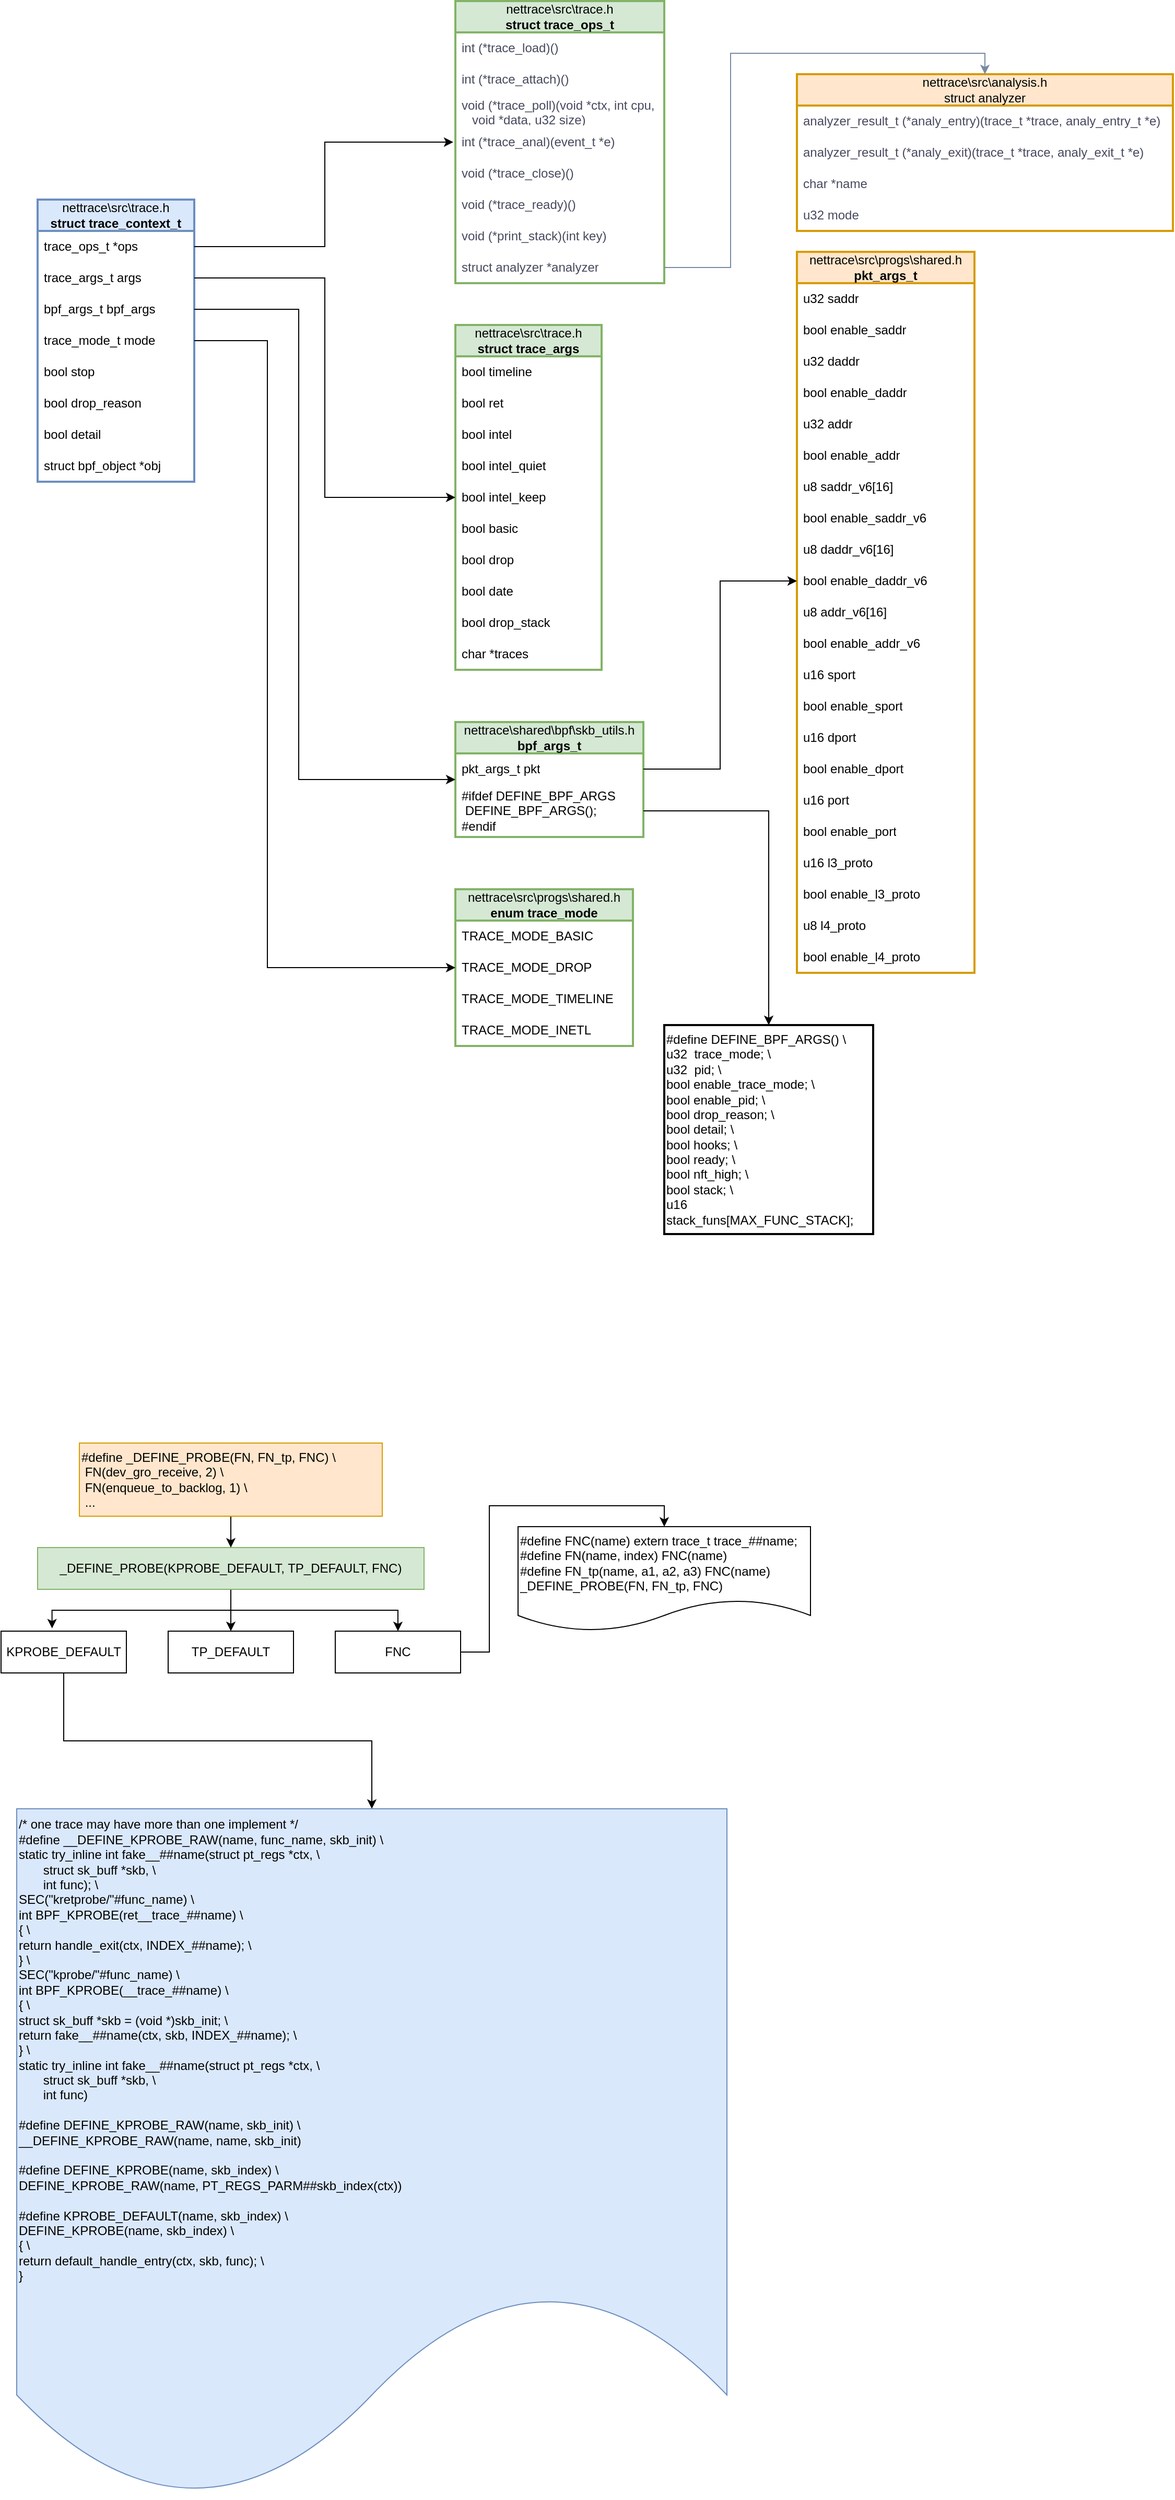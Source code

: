 <mxfile version="20.8.5" type="github">
  <diagram id="J2MnjOrFb4amIE_kZ2wo" name="第 1 页">
    <mxGraphModel dx="788" dy="2167" grid="1" gridSize="10" guides="1" tooltips="1" connect="1" arrows="1" fold="1" page="1" pageScale="1" pageWidth="827" pageHeight="1169" math="0" shadow="0">
      <root>
        <mxCell id="0" />
        <mxCell id="1" parent="0" />
        <mxCell id="d07pl93fS8qno-X2YD1w-11" value="nettrace\src\trace.h&lt;br&gt;&lt;b&gt;struct trace_ops_t&lt;/b&gt;" style="swimlane;fontStyle=0;childLayout=stackLayout;horizontal=1;startSize=30;horizontalStack=0;resizeParent=1;resizeParentMax=0;resizeLast=0;collapsible=1;marginBottom=0;whiteSpace=wrap;html=1;rounded=0;labelBackgroundColor=none;fillColor=#d5e8d4;strokeColor=#82b366;strokeWidth=2;perimeterSpacing=2;swimlaneLine=1;glass=0;shadow=0;" parent="1" vertex="1">
          <mxGeometry x="500" y="-330" width="200" height="270" as="geometry" />
        </mxCell>
        <mxCell id="d07pl93fS8qno-X2YD1w-12" value="int (*trace_load)()" style="text;strokeColor=none;fillColor=none;align=left;verticalAlign=middle;spacingLeft=4;spacingRight=4;overflow=hidden;points=[[0,0.5],[1,0.5]];portConstraint=eastwest;rotatable=0;whiteSpace=wrap;html=1;rounded=0;labelBackgroundColor=none;fontColor=#46495D;" parent="d07pl93fS8qno-X2YD1w-11" vertex="1">
          <mxGeometry y="30" width="200" height="30" as="geometry" />
        </mxCell>
        <mxCell id="d07pl93fS8qno-X2YD1w-15" value="int (*trace_attach)()" style="text;strokeColor=none;fillColor=none;align=left;verticalAlign=middle;spacingLeft=4;spacingRight=4;overflow=hidden;points=[[0,0.5],[1,0.5]];portConstraint=eastwest;rotatable=0;whiteSpace=wrap;html=1;rounded=0;labelBackgroundColor=none;fontColor=#46495D;" parent="d07pl93fS8qno-X2YD1w-11" vertex="1">
          <mxGeometry y="60" width="200" height="30" as="geometry" />
        </mxCell>
        <mxCell id="d07pl93fS8qno-X2YD1w-13" value="void (*trace_poll)(void *ctx, int cpu, &lt;br&gt;&lt;span style=&quot;white-space: pre;&quot;&gt; &lt;/span&gt;&lt;span style=&quot;white-space: pre;&quot;&gt; &lt;/span&gt;&lt;span style=&quot;white-space: pre;&quot;&gt; &lt;/span&gt;void *data, u32 size)" style="text;strokeColor=none;fillColor=none;align=left;verticalAlign=middle;spacingLeft=4;spacingRight=4;overflow=hidden;points=[[0,0.5],[1,0.5]];portConstraint=eastwest;rotatable=0;whiteSpace=wrap;html=1;rounded=0;labelBackgroundColor=none;fontColor=#46495D;" parent="d07pl93fS8qno-X2YD1w-11" vertex="1">
          <mxGeometry y="90" width="200" height="30" as="geometry" />
        </mxCell>
        <mxCell id="d07pl93fS8qno-X2YD1w-16" value="int (*trace_anal)(event_t *e)" style="text;strokeColor=none;fillColor=none;align=left;verticalAlign=middle;spacingLeft=4;spacingRight=4;overflow=hidden;points=[[0,0.5],[1,0.5]];portConstraint=eastwest;rotatable=0;whiteSpace=wrap;html=1;rounded=0;labelBackgroundColor=none;fontColor=#46495D;" parent="d07pl93fS8qno-X2YD1w-11" vertex="1">
          <mxGeometry y="120" width="200" height="30" as="geometry" />
        </mxCell>
        <mxCell id="d07pl93fS8qno-X2YD1w-14" value="void (*trace_close)()" style="text;strokeColor=none;fillColor=none;align=left;verticalAlign=middle;spacingLeft=4;spacingRight=4;overflow=hidden;points=[[0,0.5],[1,0.5]];portConstraint=eastwest;rotatable=0;whiteSpace=wrap;html=1;rounded=0;labelBackgroundColor=none;fontColor=#46495D;" parent="d07pl93fS8qno-X2YD1w-11" vertex="1">
          <mxGeometry y="150" width="200" height="30" as="geometry" />
        </mxCell>
        <mxCell id="d07pl93fS8qno-X2YD1w-17" value="void (*trace_ready)()" style="text;strokeColor=none;fillColor=none;align=left;verticalAlign=middle;spacingLeft=4;spacingRight=4;overflow=hidden;points=[[0,0.5],[1,0.5]];portConstraint=eastwest;rotatable=0;whiteSpace=wrap;html=1;rounded=0;labelBackgroundColor=none;fontColor=#46495D;" parent="d07pl93fS8qno-X2YD1w-11" vertex="1">
          <mxGeometry y="180" width="200" height="30" as="geometry" />
        </mxCell>
        <mxCell id="d07pl93fS8qno-X2YD1w-18" value="void (*print_stack)(int key)" style="text;strokeColor=none;fillColor=none;align=left;verticalAlign=middle;spacingLeft=4;spacingRight=4;overflow=hidden;points=[[0,0.5],[1,0.5]];portConstraint=eastwest;rotatable=0;whiteSpace=wrap;html=1;rounded=0;labelBackgroundColor=none;fontColor=#46495D;" parent="d07pl93fS8qno-X2YD1w-11" vertex="1">
          <mxGeometry y="210" width="200" height="30" as="geometry" />
        </mxCell>
        <mxCell id="d07pl93fS8qno-X2YD1w-19" value="struct analyzer *analyzer" style="text;strokeColor=none;fillColor=none;align=left;verticalAlign=middle;spacingLeft=4;spacingRight=4;overflow=hidden;points=[[0,0.5],[1,0.5]];portConstraint=eastwest;rotatable=0;whiteSpace=wrap;html=1;rounded=0;labelBackgroundColor=none;fontColor=#46495D;" parent="d07pl93fS8qno-X2YD1w-11" vertex="1">
          <mxGeometry y="240" width="200" height="30" as="geometry" />
        </mxCell>
        <mxCell id="d07pl93fS8qno-X2YD1w-21" value="nettrace\src\analysis.h&lt;br&gt;struct analyzer" style="swimlane;fontStyle=0;childLayout=stackLayout;horizontal=1;startSize=30;horizontalStack=0;resizeParent=1;resizeParentMax=0;resizeLast=0;collapsible=1;marginBottom=0;whiteSpace=wrap;html=1;rounded=0;labelBackgroundColor=none;fillColor=#ffe6cc;strokeColor=#d79b00;strokeWidth=2;" parent="1" vertex="1">
          <mxGeometry x="827" y="-260" width="360" height="150" as="geometry" />
        </mxCell>
        <mxCell id="d07pl93fS8qno-X2YD1w-22" value="analyzer_result_t (*analy_entry)(trace_t *trace, analy_entry_t *e)" style="text;strokeColor=none;fillColor=none;align=left;verticalAlign=middle;spacingLeft=4;spacingRight=4;overflow=hidden;points=[[0,0.5],[1,0.5]];portConstraint=eastwest;rotatable=0;whiteSpace=wrap;html=1;rounded=0;labelBackgroundColor=none;fontColor=#46495D;" parent="d07pl93fS8qno-X2YD1w-21" vertex="1">
          <mxGeometry y="30" width="360" height="30" as="geometry" />
        </mxCell>
        <mxCell id="d07pl93fS8qno-X2YD1w-23" value="analyzer_result_t (*analy_exit)(trace_t *trace, analy_exit_t *e)" style="text;strokeColor=none;fillColor=none;align=left;verticalAlign=middle;spacingLeft=4;spacingRight=4;overflow=hidden;points=[[0,0.5],[1,0.5]];portConstraint=eastwest;rotatable=0;whiteSpace=wrap;html=1;rounded=0;labelBackgroundColor=none;fontColor=#46495D;" parent="d07pl93fS8qno-X2YD1w-21" vertex="1">
          <mxGeometry y="60" width="360" height="30" as="geometry" />
        </mxCell>
        <mxCell id="d07pl93fS8qno-X2YD1w-24" value="char *name" style="text;strokeColor=none;fillColor=none;align=left;verticalAlign=middle;spacingLeft=4;spacingRight=4;overflow=hidden;points=[[0,0.5],[1,0.5]];portConstraint=eastwest;rotatable=0;whiteSpace=wrap;html=1;rounded=0;labelBackgroundColor=none;fontColor=#46495D;" parent="d07pl93fS8qno-X2YD1w-21" vertex="1">
          <mxGeometry y="90" width="360" height="30" as="geometry" />
        </mxCell>
        <mxCell id="d07pl93fS8qno-X2YD1w-25" value="u32 mode" style="text;strokeColor=none;fillColor=none;align=left;verticalAlign=middle;spacingLeft=4;spacingRight=4;overflow=hidden;points=[[0,0.5],[1,0.5]];portConstraint=eastwest;rotatable=0;whiteSpace=wrap;html=1;rounded=0;labelBackgroundColor=none;fontColor=#46495D;" parent="d07pl93fS8qno-X2YD1w-21" vertex="1">
          <mxGeometry y="120" width="360" height="30" as="geometry" />
        </mxCell>
        <mxCell id="d07pl93fS8qno-X2YD1w-27" style="edgeStyle=orthogonalEdgeStyle;rounded=0;orthogonalLoop=1;jettySize=auto;html=1;exitX=1;exitY=0.5;exitDx=0;exitDy=0;entryX=0.5;entryY=0;entryDx=0;entryDy=0;labelBackgroundColor=none;fontColor=default;strokeColor=#788AA3;" parent="1" source="d07pl93fS8qno-X2YD1w-19" target="d07pl93fS8qno-X2YD1w-21" edge="1">
          <mxGeometry relative="1" as="geometry" />
        </mxCell>
        <mxCell id="d07pl93fS8qno-X2YD1w-28" value="nettrace\src\trace.h&lt;br&gt;&lt;b&gt;struct trace_context_t&lt;/b&gt;" style="swimlane;fontStyle=0;childLayout=stackLayout;horizontal=1;startSize=30;horizontalStack=0;resizeParent=1;resizeParentMax=0;resizeLast=0;collapsible=1;marginBottom=0;whiteSpace=wrap;html=1;fillColor=#dae8fc;strokeColor=#6c8ebf;strokeWidth=2;" parent="1" vertex="1">
          <mxGeometry x="100" y="-140" width="150" height="270" as="geometry" />
        </mxCell>
        <mxCell id="d07pl93fS8qno-X2YD1w-29" value="trace_ops_t *ops" style="text;strokeColor=none;fillColor=none;align=left;verticalAlign=middle;spacingLeft=4;spacingRight=4;overflow=hidden;points=[[0,0.5],[1,0.5]];portConstraint=eastwest;rotatable=0;whiteSpace=wrap;html=1;" parent="d07pl93fS8qno-X2YD1w-28" vertex="1">
          <mxGeometry y="30" width="150" height="30" as="geometry" />
        </mxCell>
        <mxCell id="d07pl93fS8qno-X2YD1w-30" value="trace_args_t args" style="text;strokeColor=none;fillColor=none;align=left;verticalAlign=middle;spacingLeft=4;spacingRight=4;overflow=hidden;points=[[0,0.5],[1,0.5]];portConstraint=eastwest;rotatable=0;whiteSpace=wrap;html=1;" parent="d07pl93fS8qno-X2YD1w-28" vertex="1">
          <mxGeometry y="60" width="150" height="30" as="geometry" />
        </mxCell>
        <mxCell id="d07pl93fS8qno-X2YD1w-31" value="bpf_args_t bpf_args" style="text;strokeColor=none;fillColor=none;align=left;verticalAlign=middle;spacingLeft=4;spacingRight=4;overflow=hidden;points=[[0,0.5],[1,0.5]];portConstraint=eastwest;rotatable=0;whiteSpace=wrap;html=1;" parent="d07pl93fS8qno-X2YD1w-28" vertex="1">
          <mxGeometry y="90" width="150" height="30" as="geometry" />
        </mxCell>
        <mxCell id="d07pl93fS8qno-X2YD1w-34" value="trace_mode_t mode" style="text;strokeColor=none;fillColor=none;align=left;verticalAlign=middle;spacingLeft=4;spacingRight=4;overflow=hidden;points=[[0,0.5],[1,0.5]];portConstraint=eastwest;rotatable=0;whiteSpace=wrap;html=1;" parent="d07pl93fS8qno-X2YD1w-28" vertex="1">
          <mxGeometry y="120" width="150" height="30" as="geometry" />
        </mxCell>
        <mxCell id="d07pl93fS8qno-X2YD1w-35" value="bool  stop" style="text;strokeColor=none;fillColor=none;align=left;verticalAlign=middle;spacingLeft=4;spacingRight=4;overflow=hidden;points=[[0,0.5],[1,0.5]];portConstraint=eastwest;rotatable=0;whiteSpace=wrap;html=1;" parent="d07pl93fS8qno-X2YD1w-28" vertex="1">
          <mxGeometry y="150" width="150" height="30" as="geometry" />
        </mxCell>
        <mxCell id="d07pl93fS8qno-X2YD1w-36" value="bool  drop_reason" style="text;strokeColor=none;fillColor=none;align=left;verticalAlign=middle;spacingLeft=4;spacingRight=4;overflow=hidden;points=[[0,0.5],[1,0.5]];portConstraint=eastwest;rotatable=0;whiteSpace=wrap;html=1;" parent="d07pl93fS8qno-X2YD1w-28" vertex="1">
          <mxGeometry y="180" width="150" height="30" as="geometry" />
        </mxCell>
        <mxCell id="d07pl93fS8qno-X2YD1w-37" value="bool  detail" style="text;strokeColor=none;fillColor=none;align=left;verticalAlign=middle;spacingLeft=4;spacingRight=4;overflow=hidden;points=[[0,0.5],[1,0.5]];portConstraint=eastwest;rotatable=0;whiteSpace=wrap;html=1;" parent="d07pl93fS8qno-X2YD1w-28" vertex="1">
          <mxGeometry y="210" width="150" height="30" as="geometry" />
        </mxCell>
        <mxCell id="d07pl93fS8qno-X2YD1w-32" value="struct bpf_object *obj" style="text;strokeColor=none;fillColor=none;align=left;verticalAlign=middle;spacingLeft=4;spacingRight=4;overflow=hidden;points=[[0,0.5],[1,0.5]];portConstraint=eastwest;rotatable=0;whiteSpace=wrap;html=1;" parent="d07pl93fS8qno-X2YD1w-28" vertex="1">
          <mxGeometry y="240" width="150" height="30" as="geometry" />
        </mxCell>
        <mxCell id="d07pl93fS8qno-X2YD1w-39" value="nettrace\src\trace.h&lt;br&gt;&lt;b&gt;struct trace_args&lt;/b&gt;" style="swimlane;fontStyle=0;childLayout=stackLayout;horizontal=1;startSize=30;horizontalStack=0;resizeParent=1;resizeParentMax=0;resizeLast=0;collapsible=1;marginBottom=0;whiteSpace=wrap;html=1;rounded=0;shadow=0;glass=0;sketch=0;strokeWidth=2;fillColor=#d5e8d4;strokeColor=#82b366;" parent="1" vertex="1">
          <mxGeometry x="500" y="-20" width="140" height="330" as="geometry" />
        </mxCell>
        <mxCell id="d07pl93fS8qno-X2YD1w-40" value="bool timeline" style="text;strokeColor=none;fillColor=none;align=left;verticalAlign=middle;spacingLeft=4;spacingRight=4;overflow=hidden;points=[[0,0.5],[1,0.5]];portConstraint=eastwest;rotatable=0;whiteSpace=wrap;html=1;rounded=0;shadow=0;glass=0;sketch=0;strokeWidth=2;" parent="d07pl93fS8qno-X2YD1w-39" vertex="1">
          <mxGeometry y="30" width="140" height="30" as="geometry" />
        </mxCell>
        <mxCell id="d07pl93fS8qno-X2YD1w-41" value="bool ret" style="text;strokeColor=none;fillColor=none;align=left;verticalAlign=middle;spacingLeft=4;spacingRight=4;overflow=hidden;points=[[0,0.5],[1,0.5]];portConstraint=eastwest;rotatable=0;whiteSpace=wrap;html=1;rounded=0;shadow=0;glass=0;sketch=0;strokeWidth=2;" parent="d07pl93fS8qno-X2YD1w-39" vertex="1">
          <mxGeometry y="60" width="140" height="30" as="geometry" />
        </mxCell>
        <mxCell id="d07pl93fS8qno-X2YD1w-47" value="bool intel" style="text;strokeColor=none;fillColor=none;align=left;verticalAlign=middle;spacingLeft=4;spacingRight=4;overflow=hidden;points=[[0,0.5],[1,0.5]];portConstraint=eastwest;rotatable=0;whiteSpace=wrap;html=1;rounded=0;shadow=0;glass=0;sketch=0;strokeWidth=2;" parent="d07pl93fS8qno-X2YD1w-39" vertex="1">
          <mxGeometry y="90" width="140" height="30" as="geometry" />
        </mxCell>
        <mxCell id="d07pl93fS8qno-X2YD1w-48" value="bool intel_quiet" style="text;strokeColor=none;fillColor=none;align=left;verticalAlign=middle;spacingLeft=4;spacingRight=4;overflow=hidden;points=[[0,0.5],[1,0.5]];portConstraint=eastwest;rotatable=0;whiteSpace=wrap;html=1;rounded=0;shadow=0;glass=0;sketch=0;strokeWidth=2;" parent="d07pl93fS8qno-X2YD1w-39" vertex="1">
          <mxGeometry y="120" width="140" height="30" as="geometry" />
        </mxCell>
        <mxCell id="d07pl93fS8qno-X2YD1w-49" value="bool intel_keep" style="text;strokeColor=none;fillColor=none;align=left;verticalAlign=middle;spacingLeft=4;spacingRight=4;overflow=hidden;points=[[0,0.5],[1,0.5]];portConstraint=eastwest;rotatable=0;whiteSpace=wrap;html=1;rounded=0;shadow=0;glass=0;sketch=0;strokeWidth=2;" parent="d07pl93fS8qno-X2YD1w-39" vertex="1">
          <mxGeometry y="150" width="140" height="30" as="geometry" />
        </mxCell>
        <mxCell id="d07pl93fS8qno-X2YD1w-51" value="bool basic" style="text;strokeColor=none;fillColor=none;align=left;verticalAlign=middle;spacingLeft=4;spacingRight=4;overflow=hidden;points=[[0,0.5],[1,0.5]];portConstraint=eastwest;rotatable=0;whiteSpace=wrap;html=1;rounded=0;shadow=0;glass=0;sketch=0;strokeWidth=2;" parent="d07pl93fS8qno-X2YD1w-39" vertex="1">
          <mxGeometry y="180" width="140" height="30" as="geometry" />
        </mxCell>
        <mxCell id="d07pl93fS8qno-X2YD1w-52" value="bool drop" style="text;strokeColor=none;fillColor=none;align=left;verticalAlign=middle;spacingLeft=4;spacingRight=4;overflow=hidden;points=[[0,0.5],[1,0.5]];portConstraint=eastwest;rotatable=0;whiteSpace=wrap;html=1;rounded=0;shadow=0;glass=0;sketch=0;strokeWidth=2;" parent="d07pl93fS8qno-X2YD1w-39" vertex="1">
          <mxGeometry y="210" width="140" height="30" as="geometry" />
        </mxCell>
        <mxCell id="d07pl93fS8qno-X2YD1w-53" value="bool date" style="text;strokeColor=none;fillColor=none;align=left;verticalAlign=middle;spacingLeft=4;spacingRight=4;overflow=hidden;points=[[0,0.5],[1,0.5]];portConstraint=eastwest;rotatable=0;whiteSpace=wrap;html=1;rounded=0;shadow=0;glass=0;sketch=0;strokeWidth=2;" parent="d07pl93fS8qno-X2YD1w-39" vertex="1">
          <mxGeometry y="240" width="140" height="30" as="geometry" />
        </mxCell>
        <mxCell id="d07pl93fS8qno-X2YD1w-54" value="bool drop_stack" style="text;strokeColor=none;fillColor=none;align=left;verticalAlign=middle;spacingLeft=4;spacingRight=4;overflow=hidden;points=[[0,0.5],[1,0.5]];portConstraint=eastwest;rotatable=0;whiteSpace=wrap;html=1;rounded=0;shadow=0;glass=0;sketch=0;strokeWidth=2;" parent="d07pl93fS8qno-X2YD1w-39" vertex="1">
          <mxGeometry y="270" width="140" height="30" as="geometry" />
        </mxCell>
        <mxCell id="d07pl93fS8qno-X2YD1w-42" value="char *traces" style="text;strokeColor=none;fillColor=none;align=left;verticalAlign=middle;spacingLeft=4;spacingRight=4;overflow=hidden;points=[[0,0.5],[1,0.5]];portConstraint=eastwest;rotatable=0;whiteSpace=wrap;html=1;rounded=0;shadow=0;glass=0;sketch=0;strokeWidth=2;" parent="d07pl93fS8qno-X2YD1w-39" vertex="1">
          <mxGeometry y="300" width="140" height="30" as="geometry" />
        </mxCell>
        <mxCell id="d07pl93fS8qno-X2YD1w-45" style="edgeStyle=orthogonalEdgeStyle;rounded=0;orthogonalLoop=1;jettySize=auto;html=1;exitX=1;exitY=0.5;exitDx=0;exitDy=0;" parent="1" source="d07pl93fS8qno-X2YD1w-29" target="d07pl93fS8qno-X2YD1w-11" edge="1">
          <mxGeometry relative="1" as="geometry" />
        </mxCell>
        <mxCell id="d07pl93fS8qno-X2YD1w-55" style="edgeStyle=orthogonalEdgeStyle;rounded=0;orthogonalLoop=1;jettySize=auto;html=1;exitX=1;exitY=0.5;exitDx=0;exitDy=0;entryX=0;entryY=0.5;entryDx=0;entryDy=0;" parent="1" source="d07pl93fS8qno-X2YD1w-30" target="d07pl93fS8qno-X2YD1w-49" edge="1">
          <mxGeometry relative="1" as="geometry" />
        </mxCell>
        <mxCell id="d07pl93fS8qno-X2YD1w-56" value="nettrace\shared\bpf\skb_utils.h&lt;br&gt;&lt;b&gt;bpf_args_t&lt;/b&gt;" style="swimlane;fontStyle=0;childLayout=stackLayout;horizontal=1;startSize=30;horizontalStack=0;resizeParent=1;resizeParentMax=0;resizeLast=0;collapsible=1;marginBottom=0;whiteSpace=wrap;html=1;rounded=0;shadow=0;glass=0;sketch=0;strokeWidth=2;fillColor=#d5e8d4;strokeColor=#82b366;" parent="1" vertex="1">
          <mxGeometry x="500" y="360" width="180" height="110" as="geometry" />
        </mxCell>
        <mxCell id="d07pl93fS8qno-X2YD1w-57" value="pkt_args_t pkt" style="text;strokeColor=none;fillColor=none;align=left;verticalAlign=middle;spacingLeft=4;spacingRight=4;overflow=hidden;points=[[0,0.5],[1,0.5]];portConstraint=eastwest;rotatable=0;whiteSpace=wrap;html=1;rounded=0;shadow=0;glass=0;sketch=0;strokeWidth=2;" parent="d07pl93fS8qno-X2YD1w-56" vertex="1">
          <mxGeometry y="30" width="180" height="30" as="geometry" />
        </mxCell>
        <mxCell id="d07pl93fS8qno-X2YD1w-58" value="&lt;div&gt;#ifdef DEFINE_BPF_ARGS&lt;/div&gt;&lt;div&gt; &lt;span style=&quot;white-space: pre;&quot;&gt; &lt;/span&gt;DEFINE_BPF_ARGS();&lt;/div&gt;&lt;div&gt;#endif&lt;/div&gt;" style="text;strokeColor=none;fillColor=none;align=left;verticalAlign=middle;spacingLeft=4;spacingRight=4;overflow=hidden;points=[[0,0.5],[1,0.5]];portConstraint=eastwest;rotatable=0;whiteSpace=wrap;html=1;rounded=0;shadow=0;glass=0;sketch=0;strokeWidth=2;" parent="d07pl93fS8qno-X2YD1w-56" vertex="1">
          <mxGeometry y="60" width="180" height="50" as="geometry" />
        </mxCell>
        <mxCell id="d07pl93fS8qno-X2YD1w-60" value="&lt;div&gt;#define DEFINE_BPF_ARGS() \&lt;/div&gt;&lt;div&gt;&lt;span style=&quot;&quot;&gt; &lt;/span&gt;u32&amp;nbsp; trace_mode;&lt;span style=&quot;&quot;&gt; &lt;/span&gt;\&lt;/div&gt;&lt;div&gt;&lt;span style=&quot;&quot;&gt; &lt;/span&gt;u32&amp;nbsp; pid;&lt;span style=&quot;&quot;&gt;  &lt;/span&gt;\&lt;/div&gt;&lt;div&gt;&lt;span style=&quot;&quot;&gt; &lt;/span&gt;bool enable_trace_mode;&lt;span style=&quot;&quot;&gt; &lt;/span&gt;\&lt;/div&gt;&lt;div&gt;&lt;span style=&quot;&quot;&gt; &lt;/span&gt;bool enable_pid;&lt;span style=&quot;&quot;&gt; &lt;/span&gt;\&lt;/div&gt;&lt;div&gt;&lt;span style=&quot;&quot;&gt; &lt;/span&gt;bool drop_reason;&lt;span style=&quot;&quot;&gt; &lt;/span&gt;\&lt;/div&gt;&lt;div&gt;&lt;span style=&quot;&quot;&gt; &lt;/span&gt;bool detail;&lt;span style=&quot;&quot;&gt;  &lt;/span&gt;\&lt;/div&gt;&lt;div&gt;&lt;span style=&quot;&quot;&gt; &lt;/span&gt;bool hooks;&lt;span style=&quot;&quot;&gt;  &lt;/span&gt;\&lt;/div&gt;&lt;div&gt;&lt;span style=&quot;&quot;&gt; &lt;/span&gt;bool ready;&lt;span style=&quot;&quot;&gt;  &lt;/span&gt;\&lt;/div&gt;&lt;div&gt;&lt;span style=&quot;&quot;&gt; &lt;/span&gt;bool nft_high;&lt;span style=&quot;&quot;&gt;  &lt;/span&gt;\&lt;/div&gt;&lt;div&gt;&lt;span style=&quot;&quot;&gt; &lt;/span&gt;bool stack;&lt;span style=&quot;&quot;&gt;  &lt;/span&gt;\&lt;/div&gt;&lt;div&gt;&lt;span style=&quot;&quot;&gt; &lt;/span&gt;u16&amp;nbsp; stack_funs[MAX_FUNC_STACK];&lt;/div&gt;" style="whiteSpace=wrap;html=1;aspect=fixed;rounded=0;shadow=0;glass=0;sketch=0;strokeWidth=2;align=left;" parent="1" vertex="1">
          <mxGeometry x="700" y="650" width="200" height="200" as="geometry" />
        </mxCell>
        <mxCell id="d07pl93fS8qno-X2YD1w-62" style="edgeStyle=orthogonalEdgeStyle;rounded=0;orthogonalLoop=1;jettySize=auto;html=1;exitX=1;exitY=0.5;exitDx=0;exitDy=0;entryX=0.5;entryY=0;entryDx=0;entryDy=0;" parent="1" source="d07pl93fS8qno-X2YD1w-58" target="d07pl93fS8qno-X2YD1w-60" edge="1">
          <mxGeometry relative="1" as="geometry" />
        </mxCell>
        <mxCell id="d07pl93fS8qno-X2YD1w-63" style="edgeStyle=orthogonalEdgeStyle;rounded=0;orthogonalLoop=1;jettySize=auto;html=1;exitX=1;exitY=0.5;exitDx=0;exitDy=0;entryX=0;entryY=0.5;entryDx=0;entryDy=0;" parent="1" source="d07pl93fS8qno-X2YD1w-31" target="d07pl93fS8qno-X2YD1w-56" edge="1">
          <mxGeometry relative="1" as="geometry">
            <Array as="points">
              <mxPoint x="350" y="-35" />
              <mxPoint x="350" y="415" />
            </Array>
          </mxGeometry>
        </mxCell>
        <mxCell id="d07pl93fS8qno-X2YD1w-64" value="nettrace\src\progs\shared.h&lt;br&gt;&lt;b&gt;enum trace_mode&lt;/b&gt;" style="swimlane;fontStyle=0;childLayout=stackLayout;horizontal=1;startSize=30;horizontalStack=0;resizeParent=1;resizeParentMax=0;resizeLast=0;collapsible=1;marginBottom=0;whiteSpace=wrap;html=1;rounded=0;shadow=0;glass=0;sketch=0;strokeWidth=2;fillColor=#d5e8d4;strokeColor=#82b366;" parent="1" vertex="1">
          <mxGeometry x="500" y="520" width="170" height="150" as="geometry" />
        </mxCell>
        <mxCell id="d07pl93fS8qno-X2YD1w-65" value="TRACE_MODE_BASIC" style="text;strokeColor=none;fillColor=none;align=left;verticalAlign=middle;spacingLeft=4;spacingRight=4;overflow=hidden;points=[[0,0.5],[1,0.5]];portConstraint=eastwest;rotatable=0;whiteSpace=wrap;html=1;rounded=0;shadow=0;glass=0;sketch=0;strokeWidth=2;" parent="d07pl93fS8qno-X2YD1w-64" vertex="1">
          <mxGeometry y="30" width="170" height="30" as="geometry" />
        </mxCell>
        <mxCell id="d07pl93fS8qno-X2YD1w-66" value="TRACE_MODE_DROP" style="text;strokeColor=none;fillColor=none;align=left;verticalAlign=middle;spacingLeft=4;spacingRight=4;overflow=hidden;points=[[0,0.5],[1,0.5]];portConstraint=eastwest;rotatable=0;whiteSpace=wrap;html=1;rounded=0;shadow=0;glass=0;sketch=0;strokeWidth=2;" parent="d07pl93fS8qno-X2YD1w-64" vertex="1">
          <mxGeometry y="60" width="170" height="30" as="geometry" />
        </mxCell>
        <mxCell id="d07pl93fS8qno-X2YD1w-68" value="TRACE_MODE_TIMELINE" style="text;strokeColor=none;fillColor=none;align=left;verticalAlign=middle;spacingLeft=4;spacingRight=4;overflow=hidden;points=[[0,0.5],[1,0.5]];portConstraint=eastwest;rotatable=0;whiteSpace=wrap;html=1;rounded=0;shadow=0;glass=0;sketch=0;strokeWidth=2;" parent="d07pl93fS8qno-X2YD1w-64" vertex="1">
          <mxGeometry y="90" width="170" height="30" as="geometry" />
        </mxCell>
        <mxCell id="d07pl93fS8qno-X2YD1w-67" value="TRACE_MODE_INETL" style="text;strokeColor=none;fillColor=none;align=left;verticalAlign=middle;spacingLeft=4;spacingRight=4;overflow=hidden;points=[[0,0.5],[1,0.5]];portConstraint=eastwest;rotatable=0;whiteSpace=wrap;html=1;rounded=0;shadow=0;glass=0;sketch=0;strokeWidth=2;" parent="d07pl93fS8qno-X2YD1w-64" vertex="1">
          <mxGeometry y="120" width="170" height="30" as="geometry" />
        </mxCell>
        <mxCell id="d07pl93fS8qno-X2YD1w-69" style="edgeStyle=orthogonalEdgeStyle;rounded=0;orthogonalLoop=1;jettySize=auto;html=1;exitX=1;exitY=0.5;exitDx=0;exitDy=0;" parent="1" source="d07pl93fS8qno-X2YD1w-34" target="d07pl93fS8qno-X2YD1w-66" edge="1">
          <mxGeometry relative="1" as="geometry">
            <Array as="points">
              <mxPoint x="320" y="-5" />
              <mxPoint x="320" y="595" />
            </Array>
          </mxGeometry>
        </mxCell>
        <mxCell id="WR6IVmyZv5QHbgeaVstu-1" value="nettrace\src\progs\shared.h&lt;b&gt;&lt;br&gt;pkt_args_t&lt;/b&gt;" style="swimlane;fontStyle=0;childLayout=stackLayout;horizontal=1;startSize=30;horizontalStack=0;resizeParent=1;resizeParentMax=0;resizeLast=0;collapsible=1;marginBottom=0;whiteSpace=wrap;html=1;strokeWidth=2;fillColor=#ffe6cc;strokeColor=#d79b00;" parent="1" vertex="1">
          <mxGeometry x="827" y="-90" width="170" height="690" as="geometry" />
        </mxCell>
        <mxCell id="WR6IVmyZv5QHbgeaVstu-2" value="u32 saddr" style="text;strokeColor=none;fillColor=none;align=left;verticalAlign=middle;spacingLeft=4;spacingRight=4;overflow=hidden;points=[[0,0.5],[1,0.5]];portConstraint=eastwest;rotatable=0;whiteSpace=wrap;html=1;strokeWidth=2;" parent="WR6IVmyZv5QHbgeaVstu-1" vertex="1">
          <mxGeometry y="30" width="170" height="30" as="geometry" />
        </mxCell>
        <mxCell id="WR6IVmyZv5QHbgeaVstu-3" value="bool enable_saddr" style="text;strokeColor=none;fillColor=none;align=left;verticalAlign=middle;spacingLeft=4;spacingRight=4;overflow=hidden;points=[[0,0.5],[1,0.5]];portConstraint=eastwest;rotatable=0;whiteSpace=wrap;html=1;strokeWidth=2;" parent="WR6IVmyZv5QHbgeaVstu-1" vertex="1">
          <mxGeometry y="60" width="170" height="30" as="geometry" />
        </mxCell>
        <mxCell id="WR6IVmyZv5QHbgeaVstu-5" value="u32 daddr" style="text;strokeColor=none;fillColor=none;align=left;verticalAlign=middle;spacingLeft=4;spacingRight=4;overflow=hidden;points=[[0,0.5],[1,0.5]];portConstraint=eastwest;rotatable=0;whiteSpace=wrap;html=1;strokeWidth=2;" parent="WR6IVmyZv5QHbgeaVstu-1" vertex="1">
          <mxGeometry y="90" width="170" height="30" as="geometry" />
        </mxCell>
        <mxCell id="WR6IVmyZv5QHbgeaVstu-6" value="bool enable_daddr" style="text;strokeColor=none;fillColor=none;align=left;verticalAlign=middle;spacingLeft=4;spacingRight=4;overflow=hidden;points=[[0,0.5],[1,0.5]];portConstraint=eastwest;rotatable=0;whiteSpace=wrap;html=1;strokeWidth=2;" parent="WR6IVmyZv5QHbgeaVstu-1" vertex="1">
          <mxGeometry y="120" width="170" height="30" as="geometry" />
        </mxCell>
        <mxCell id="WR6IVmyZv5QHbgeaVstu-7" value="u32 addr" style="text;strokeColor=none;fillColor=none;align=left;verticalAlign=middle;spacingLeft=4;spacingRight=4;overflow=hidden;points=[[0,0.5],[1,0.5]];portConstraint=eastwest;rotatable=0;whiteSpace=wrap;html=1;strokeWidth=2;" parent="WR6IVmyZv5QHbgeaVstu-1" vertex="1">
          <mxGeometry y="150" width="170" height="30" as="geometry" />
        </mxCell>
        <mxCell id="WR6IVmyZv5QHbgeaVstu-8" value="bool enable_addr" style="text;strokeColor=none;fillColor=none;align=left;verticalAlign=middle;spacingLeft=4;spacingRight=4;overflow=hidden;points=[[0,0.5],[1,0.5]];portConstraint=eastwest;rotatable=0;whiteSpace=wrap;html=1;strokeWidth=2;" parent="WR6IVmyZv5QHbgeaVstu-1" vertex="1">
          <mxGeometry y="180" width="170" height="30" as="geometry" />
        </mxCell>
        <mxCell id="WR6IVmyZv5QHbgeaVstu-9" value="u8 saddr_v6[16]" style="text;strokeColor=none;fillColor=none;align=left;verticalAlign=middle;spacingLeft=4;spacingRight=4;overflow=hidden;points=[[0,0.5],[1,0.5]];portConstraint=eastwest;rotatable=0;whiteSpace=wrap;html=1;strokeWidth=2;" parent="WR6IVmyZv5QHbgeaVstu-1" vertex="1">
          <mxGeometry y="210" width="170" height="30" as="geometry" />
        </mxCell>
        <mxCell id="WR6IVmyZv5QHbgeaVstu-10" value="bool enable_saddr_v6" style="text;strokeColor=none;fillColor=none;align=left;verticalAlign=middle;spacingLeft=4;spacingRight=4;overflow=hidden;points=[[0,0.5],[1,0.5]];portConstraint=eastwest;rotatable=0;whiteSpace=wrap;html=1;strokeWidth=2;" parent="WR6IVmyZv5QHbgeaVstu-1" vertex="1">
          <mxGeometry y="240" width="170" height="30" as="geometry" />
        </mxCell>
        <mxCell id="WR6IVmyZv5QHbgeaVstu-11" value="u8 daddr_v6[16]" style="text;strokeColor=none;fillColor=none;align=left;verticalAlign=middle;spacingLeft=4;spacingRight=4;overflow=hidden;points=[[0,0.5],[1,0.5]];portConstraint=eastwest;rotatable=0;whiteSpace=wrap;html=1;strokeWidth=2;" parent="WR6IVmyZv5QHbgeaVstu-1" vertex="1">
          <mxGeometry y="270" width="170" height="30" as="geometry" />
        </mxCell>
        <mxCell id="WR6IVmyZv5QHbgeaVstu-12" value="bool enable_daddr_v6" style="text;strokeColor=none;fillColor=none;align=left;verticalAlign=middle;spacingLeft=4;spacingRight=4;overflow=hidden;points=[[0,0.5],[1,0.5]];portConstraint=eastwest;rotatable=0;whiteSpace=wrap;html=1;strokeWidth=2;" parent="WR6IVmyZv5QHbgeaVstu-1" vertex="1">
          <mxGeometry y="300" width="170" height="30" as="geometry" />
        </mxCell>
        <mxCell id="WR6IVmyZv5QHbgeaVstu-13" value="u8 addr_v6[16]" style="text;strokeColor=none;fillColor=none;align=left;verticalAlign=middle;spacingLeft=4;spacingRight=4;overflow=hidden;points=[[0,0.5],[1,0.5]];portConstraint=eastwest;rotatable=0;whiteSpace=wrap;html=1;strokeWidth=2;" parent="WR6IVmyZv5QHbgeaVstu-1" vertex="1">
          <mxGeometry y="330" width="170" height="30" as="geometry" />
        </mxCell>
        <mxCell id="WR6IVmyZv5QHbgeaVstu-14" value="bool enable_addr_v6" style="text;strokeColor=none;fillColor=none;align=left;verticalAlign=middle;spacingLeft=4;spacingRight=4;overflow=hidden;points=[[0,0.5],[1,0.5]];portConstraint=eastwest;rotatable=0;whiteSpace=wrap;html=1;strokeWidth=2;" parent="WR6IVmyZv5QHbgeaVstu-1" vertex="1">
          <mxGeometry y="360" width="170" height="30" as="geometry" />
        </mxCell>
        <mxCell id="WR6IVmyZv5QHbgeaVstu-15" value="u16 sport" style="text;strokeColor=none;fillColor=none;align=left;verticalAlign=middle;spacingLeft=4;spacingRight=4;overflow=hidden;points=[[0,0.5],[1,0.5]];portConstraint=eastwest;rotatable=0;whiteSpace=wrap;html=1;strokeWidth=2;" parent="WR6IVmyZv5QHbgeaVstu-1" vertex="1">
          <mxGeometry y="390" width="170" height="30" as="geometry" />
        </mxCell>
        <mxCell id="WR6IVmyZv5QHbgeaVstu-17" value="bool enable_sport" style="text;strokeColor=none;fillColor=none;align=left;verticalAlign=middle;spacingLeft=4;spacingRight=4;overflow=hidden;points=[[0,0.5],[1,0.5]];portConstraint=eastwest;rotatable=0;whiteSpace=wrap;html=1;strokeWidth=2;" parent="WR6IVmyZv5QHbgeaVstu-1" vertex="1">
          <mxGeometry y="420" width="170" height="30" as="geometry" />
        </mxCell>
        <mxCell id="WR6IVmyZv5QHbgeaVstu-18" value="u16 dport" style="text;strokeColor=none;fillColor=none;align=left;verticalAlign=middle;spacingLeft=4;spacingRight=4;overflow=hidden;points=[[0,0.5],[1,0.5]];portConstraint=eastwest;rotatable=0;whiteSpace=wrap;html=1;strokeWidth=2;" parent="WR6IVmyZv5QHbgeaVstu-1" vertex="1">
          <mxGeometry y="450" width="170" height="30" as="geometry" />
        </mxCell>
        <mxCell id="WR6IVmyZv5QHbgeaVstu-19" value="bool enable_dport" style="text;strokeColor=none;fillColor=none;align=left;verticalAlign=middle;spacingLeft=4;spacingRight=4;overflow=hidden;points=[[0,0.5],[1,0.5]];portConstraint=eastwest;rotatable=0;whiteSpace=wrap;html=1;strokeWidth=2;" parent="WR6IVmyZv5QHbgeaVstu-1" vertex="1">
          <mxGeometry y="480" width="170" height="30" as="geometry" />
        </mxCell>
        <mxCell id="WR6IVmyZv5QHbgeaVstu-20" value="u16 port" style="text;strokeColor=none;fillColor=none;align=left;verticalAlign=middle;spacingLeft=4;spacingRight=4;overflow=hidden;points=[[0,0.5],[1,0.5]];portConstraint=eastwest;rotatable=0;whiteSpace=wrap;html=1;strokeWidth=2;" parent="WR6IVmyZv5QHbgeaVstu-1" vertex="1">
          <mxGeometry y="510" width="170" height="30" as="geometry" />
        </mxCell>
        <mxCell id="WR6IVmyZv5QHbgeaVstu-21" value="bool enable_port" style="text;strokeColor=none;fillColor=none;align=left;verticalAlign=middle;spacingLeft=4;spacingRight=4;overflow=hidden;points=[[0,0.5],[1,0.5]];portConstraint=eastwest;rotatable=0;whiteSpace=wrap;html=1;strokeWidth=2;" parent="WR6IVmyZv5QHbgeaVstu-1" vertex="1">
          <mxGeometry y="540" width="170" height="30" as="geometry" />
        </mxCell>
        <mxCell id="WR6IVmyZv5QHbgeaVstu-22" value="u16 l3_proto" style="text;strokeColor=none;fillColor=none;align=left;verticalAlign=middle;spacingLeft=4;spacingRight=4;overflow=hidden;points=[[0,0.5],[1,0.5]];portConstraint=eastwest;rotatable=0;whiteSpace=wrap;html=1;strokeWidth=2;" parent="WR6IVmyZv5QHbgeaVstu-1" vertex="1">
          <mxGeometry y="570" width="170" height="30" as="geometry" />
        </mxCell>
        <mxCell id="WR6IVmyZv5QHbgeaVstu-23" value="bool enable_l3_proto" style="text;strokeColor=none;fillColor=none;align=left;verticalAlign=middle;spacingLeft=4;spacingRight=4;overflow=hidden;points=[[0,0.5],[1,0.5]];portConstraint=eastwest;rotatable=0;whiteSpace=wrap;html=1;strokeWidth=2;" parent="WR6IVmyZv5QHbgeaVstu-1" vertex="1">
          <mxGeometry y="600" width="170" height="30" as="geometry" />
        </mxCell>
        <mxCell id="WR6IVmyZv5QHbgeaVstu-24" value="u8 l4_proto" style="text;strokeColor=none;fillColor=none;align=left;verticalAlign=middle;spacingLeft=4;spacingRight=4;overflow=hidden;points=[[0,0.5],[1,0.5]];portConstraint=eastwest;rotatable=0;whiteSpace=wrap;html=1;strokeWidth=2;" parent="WR6IVmyZv5QHbgeaVstu-1" vertex="1">
          <mxGeometry y="630" width="170" height="30" as="geometry" />
        </mxCell>
        <mxCell id="WR6IVmyZv5QHbgeaVstu-4" value="bool enable_l4_proto" style="text;strokeColor=none;fillColor=none;align=left;verticalAlign=middle;spacingLeft=4;spacingRight=4;overflow=hidden;points=[[0,0.5],[1,0.5]];portConstraint=eastwest;rotatable=0;whiteSpace=wrap;html=1;strokeWidth=2;" parent="WR6IVmyZv5QHbgeaVstu-1" vertex="1">
          <mxGeometry y="660" width="170" height="30" as="geometry" />
        </mxCell>
        <mxCell id="9_sRllinG_6qHr1Zlxdy-1" style="edgeStyle=orthogonalEdgeStyle;rounded=0;orthogonalLoop=1;jettySize=auto;html=1;exitX=1;exitY=0.5;exitDx=0;exitDy=0;entryX=0;entryY=0.5;entryDx=0;entryDy=0;" parent="1" source="d07pl93fS8qno-X2YD1w-57" target="WR6IVmyZv5QHbgeaVstu-12" edge="1">
          <mxGeometry relative="1" as="geometry" />
        </mxCell>
        <mxCell id="2yT9sIAA3iNZwG6eFa9Z-7" style="edgeStyle=orthogonalEdgeStyle;rounded=0;orthogonalLoop=1;jettySize=auto;html=1;exitX=0.5;exitY=1;exitDx=0;exitDy=0;entryX=0.407;entryY=-0.067;entryDx=0;entryDy=0;entryPerimeter=0;" edge="1" parent="1" source="2yT9sIAA3iNZwG6eFa9Z-1" target="2yT9sIAA3iNZwG6eFa9Z-4">
          <mxGeometry relative="1" as="geometry" />
        </mxCell>
        <mxCell id="2yT9sIAA3iNZwG6eFa9Z-8" style="edgeStyle=orthogonalEdgeStyle;rounded=0;orthogonalLoop=1;jettySize=auto;html=1;exitX=0.5;exitY=1;exitDx=0;exitDy=0;entryX=0.5;entryY=0;entryDx=0;entryDy=0;" edge="1" parent="1" source="2yT9sIAA3iNZwG6eFa9Z-1" target="2yT9sIAA3iNZwG6eFa9Z-5">
          <mxGeometry relative="1" as="geometry" />
        </mxCell>
        <mxCell id="2yT9sIAA3iNZwG6eFa9Z-9" style="edgeStyle=orthogonalEdgeStyle;rounded=0;orthogonalLoop=1;jettySize=auto;html=1;exitX=0.5;exitY=1;exitDx=0;exitDy=0;entryX=0.5;entryY=0;entryDx=0;entryDy=0;" edge="1" parent="1" source="2yT9sIAA3iNZwG6eFa9Z-1" target="2yT9sIAA3iNZwG6eFa9Z-6">
          <mxGeometry relative="1" as="geometry" />
        </mxCell>
        <mxCell id="2yT9sIAA3iNZwG6eFa9Z-1" value="_DEFINE_PROBE(KPROBE_DEFAULT, TP_DEFAULT, FNC)" style="whiteSpace=wrap;html=1;fillColor=#d5e8d4;strokeColor=#82b366;" vertex="1" parent="1">
          <mxGeometry x="100" y="1150" width="370" height="40" as="geometry" />
        </mxCell>
        <mxCell id="2yT9sIAA3iNZwG6eFa9Z-3" value="" style="edgeStyle=orthogonalEdgeStyle;rounded=0;orthogonalLoop=1;jettySize=auto;html=1;" edge="1" parent="1" source="2yT9sIAA3iNZwG6eFa9Z-2" target="2yT9sIAA3iNZwG6eFa9Z-1">
          <mxGeometry relative="1" as="geometry" />
        </mxCell>
        <mxCell id="2yT9sIAA3iNZwG6eFa9Z-2" value="&lt;div&gt;#define _DEFINE_PROBE(FN, FN_tp, FNC)		\&lt;/div&gt;&lt;div&gt;&lt;span style=&quot;&quot;&gt;	&lt;/span&gt;&lt;span style=&quot;white-space: pre;&quot;&gt;	&lt;/span&gt;FN(dev_gro_receive, 2)&lt;span style=&quot;&quot;&gt;	&lt;/span&gt;\&lt;/div&gt;&lt;div&gt;&lt;span style=&quot;&quot;&gt;	&lt;/span&gt;&lt;span style=&quot;white-space: pre;&quot;&gt;	&lt;/span&gt;FN(enqueue_to_backlog, 1)&lt;span style=&quot;&quot;&gt;	&lt;/span&gt;\&lt;/div&gt;&lt;div&gt;&lt;span style=&quot;white-space: pre;&quot;&gt;	&lt;/span&gt;...&lt;br&gt;&lt;/div&gt;" style="whiteSpace=wrap;html=1;align=left;fillColor=#ffe6cc;strokeColor=#d79b00;" vertex="1" parent="1">
          <mxGeometry x="140" y="1050" width="290" height="70" as="geometry" />
        </mxCell>
        <mxCell id="2yT9sIAA3iNZwG6eFa9Z-12" style="edgeStyle=orthogonalEdgeStyle;rounded=0;orthogonalLoop=1;jettySize=auto;html=1;exitX=0.5;exitY=1;exitDx=0;exitDy=0;" edge="1" parent="1" source="2yT9sIAA3iNZwG6eFa9Z-4" target="2yT9sIAA3iNZwG6eFa9Z-11">
          <mxGeometry relative="1" as="geometry" />
        </mxCell>
        <mxCell id="2yT9sIAA3iNZwG6eFa9Z-4" value="KPROBE_DEFAULT" style="whiteSpace=wrap;html=1;" vertex="1" parent="1">
          <mxGeometry x="65" y="1230" width="120" height="40" as="geometry" />
        </mxCell>
        <mxCell id="2yT9sIAA3iNZwG6eFa9Z-5" value="TP_DEFAULT" style="whiteSpace=wrap;html=1;" vertex="1" parent="1">
          <mxGeometry x="225" y="1230" width="120" height="40" as="geometry" />
        </mxCell>
        <mxCell id="2yT9sIAA3iNZwG6eFa9Z-14" style="edgeStyle=orthogonalEdgeStyle;rounded=0;orthogonalLoop=1;jettySize=auto;html=1;exitX=1;exitY=0.5;exitDx=0;exitDy=0;entryX=0.5;entryY=0;entryDx=0;entryDy=0;" edge="1" parent="1" source="2yT9sIAA3iNZwG6eFa9Z-6" target="2yT9sIAA3iNZwG6eFa9Z-10">
          <mxGeometry relative="1" as="geometry" />
        </mxCell>
        <mxCell id="2yT9sIAA3iNZwG6eFa9Z-6" value="FNC" style="whiteSpace=wrap;html=1;" vertex="1" parent="1">
          <mxGeometry x="385" y="1230" width="120" height="40" as="geometry" />
        </mxCell>
        <mxCell id="2yT9sIAA3iNZwG6eFa9Z-10" value="&lt;div&gt;#define FNC(name)		extern trace_t trace_##name;&lt;/div&gt;&lt;div&gt;#define FN(name, index)&lt;span style=&quot;&quot;&gt;		&lt;/span&gt;FNC(name)&lt;/div&gt;&lt;div&gt;#define FN_tp(name, a1, a2, a3) FNC(name)&lt;/div&gt;&lt;div&gt;_DEFINE_PROBE(FN, FN_tp, FNC)&lt;/div&gt;" style="shape=document;whiteSpace=wrap;html=1;boundedLbl=1;align=left;" vertex="1" parent="1">
          <mxGeometry x="560" y="1130" width="280" height="100" as="geometry" />
        </mxCell>
        <mxCell id="2yT9sIAA3iNZwG6eFa9Z-11" value="&lt;div&gt;/* one trace may have more than one implement */&lt;/div&gt;&lt;div&gt;#define __DEFINE_KPROBE_RAW(name, func_name, skb_init)		\&lt;/div&gt;&lt;div&gt;&lt;span style=&quot;&quot;&gt;	&lt;/span&gt;static try_inline int fake__##name(struct pt_regs *ctx,&lt;span style=&quot;&quot;&gt;	&lt;/span&gt;\&lt;/div&gt;&lt;div&gt;&lt;span style=&quot;&quot;&gt;				&lt;/span&gt;&amp;nbsp; &amp;nbsp; &amp;nbsp; &amp;nbsp;struct sk_buff *skb,&lt;span style=&quot;&quot;&gt;	&lt;/span&gt;\&lt;/div&gt;&lt;div&gt;&lt;span style=&quot;&quot;&gt;				&lt;/span&gt;&amp;nbsp; &amp;nbsp; &amp;nbsp; &amp;nbsp;int func);&lt;span style=&quot;&quot;&gt;		&lt;/span&gt;\&lt;/div&gt;&lt;div&gt;&lt;span style=&quot;&quot;&gt;	&lt;/span&gt;SEC(&quot;kretprobe/&quot;#func_name)&lt;span style=&quot;&quot;&gt;				&lt;/span&gt;\&lt;/div&gt;&lt;div&gt;&lt;span style=&quot;&quot;&gt;	&lt;/span&gt;int BPF_KPROBE(ret__trace_##name)&lt;span style=&quot;&quot;&gt;			&lt;/span&gt;\&lt;/div&gt;&lt;div&gt;&lt;span style=&quot;&quot;&gt;	&lt;/span&gt;{&lt;span style=&quot;&quot;&gt;							&lt;/span&gt;\&lt;/div&gt;&lt;div&gt;&lt;span style=&quot;&quot;&gt;		&lt;/span&gt;return handle_exit(ctx, INDEX_##name);&lt;span style=&quot;&quot;&gt;		&lt;/span&gt;\&lt;/div&gt;&lt;div&gt;&lt;span style=&quot;&quot;&gt;	&lt;/span&gt;}&lt;span style=&quot;&quot;&gt;							&lt;/span&gt;\&lt;/div&gt;&lt;div&gt;&lt;span style=&quot;&quot;&gt;	&lt;/span&gt;SEC(&quot;kprobe/&quot;#func_name)&lt;span style=&quot;&quot;&gt;				&lt;/span&gt;\&lt;/div&gt;&lt;div&gt;&lt;span style=&quot;&quot;&gt;	&lt;/span&gt;int BPF_KPROBE(__trace_##name)&lt;span style=&quot;&quot;&gt;				&lt;/span&gt;\&lt;/div&gt;&lt;div&gt;&lt;span style=&quot;&quot;&gt;	&lt;/span&gt;{&lt;span style=&quot;&quot;&gt;							&lt;/span&gt;\&lt;/div&gt;&lt;div&gt;&lt;span style=&quot;&quot;&gt;		&lt;/span&gt;struct sk_buff *skb = (void *)skb_init;&lt;span style=&quot;&quot;&gt;		&lt;/span&gt;\&lt;/div&gt;&lt;div&gt;&lt;span style=&quot;&quot;&gt;		&lt;/span&gt;return fake__##name(ctx, skb, INDEX_##name);&lt;span style=&quot;&quot;&gt;	&lt;/span&gt;\&lt;/div&gt;&lt;div&gt;&lt;span style=&quot;&quot;&gt;	&lt;/span&gt;}&lt;span style=&quot;&quot;&gt;							&lt;/span&gt;\&lt;/div&gt;&lt;div&gt;&lt;span style=&quot;&quot;&gt;	&lt;/span&gt;static try_inline int fake__##name(struct pt_regs *ctx,&lt;span style=&quot;&quot;&gt;	&lt;/span&gt;\&lt;/div&gt;&lt;div&gt;&lt;span style=&quot;&quot;&gt;				&lt;/span&gt;&amp;nbsp; &amp;nbsp; &amp;nbsp; &amp;nbsp;struct sk_buff *skb,&lt;span style=&quot;&quot;&gt;	&lt;/span&gt;\&lt;/div&gt;&lt;div&gt;&lt;span style=&quot;&quot;&gt;				&lt;/span&gt;&amp;nbsp; &amp;nbsp; &amp;nbsp; &amp;nbsp;int func)&lt;/div&gt;&lt;div&gt;&lt;br&gt;&lt;/div&gt;&lt;div&gt;#define DEFINE_KPROBE_RAW(name, skb_init)&lt;span style=&quot;&quot;&gt;			&lt;/span&gt;\&lt;/div&gt;&lt;div&gt;&lt;span style=&quot;&quot;&gt;	&lt;/span&gt;__DEFINE_KPROBE_RAW(name, name, skb_init)&lt;/div&gt;&lt;div&gt;&lt;br&gt;&lt;/div&gt;&lt;div&gt;#define DEFINE_KPROBE(name, skb_index)&lt;span style=&quot;&quot;&gt;				&lt;/span&gt;\&lt;/div&gt;&lt;div&gt;&lt;span style=&quot;&quot;&gt;	&lt;/span&gt;DEFINE_KPROBE_RAW(name, PT_REGS_PARM##skb_index(ctx))&lt;/div&gt;&lt;div&gt;&lt;br&gt;&lt;/div&gt;&lt;div&gt;#define KPROBE_DEFAULT(name, skb_index)&lt;span style=&quot;&quot;&gt;				&lt;/span&gt;\&lt;/div&gt;&lt;div&gt;&lt;span style=&quot;&quot;&gt;	&lt;/span&gt;DEFINE_KPROBE(name, skb_index)&lt;span style=&quot;&quot;&gt;				&lt;/span&gt;\&lt;/div&gt;&lt;div&gt;&lt;span style=&quot;&quot;&gt;	&lt;/span&gt;{&lt;span style=&quot;&quot;&gt;							&lt;/span&gt;\&lt;/div&gt;&lt;div&gt;&lt;span style=&quot;&quot;&gt;		&lt;/span&gt;return default_handle_entry(ctx, skb, func);&lt;span style=&quot;&quot;&gt;	&lt;/span&gt;\&lt;/div&gt;&lt;div&gt;&lt;span style=&quot;&quot;&gt;	&lt;/span&gt;}&lt;/div&gt;" style="shape=document;whiteSpace=wrap;html=1;boundedLbl=1;align=left;fillColor=#dae8fc;strokeColor=#6c8ebf;" vertex="1" parent="1">
          <mxGeometry x="80" y="1400" width="680" height="660" as="geometry" />
        </mxCell>
      </root>
    </mxGraphModel>
  </diagram>
</mxfile>
